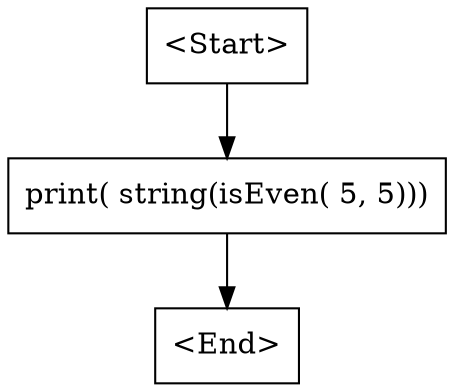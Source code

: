 digraph G {
    N0 [label = "<Start>", shape = box]
    N1 [label = "print( string(isEven( 5, 5)))", shape = box]
    N2 [label = "<End>", shape = box]
    N0 -> N1 [label = ""]
    N1 -> N2 [label = ""]
}

